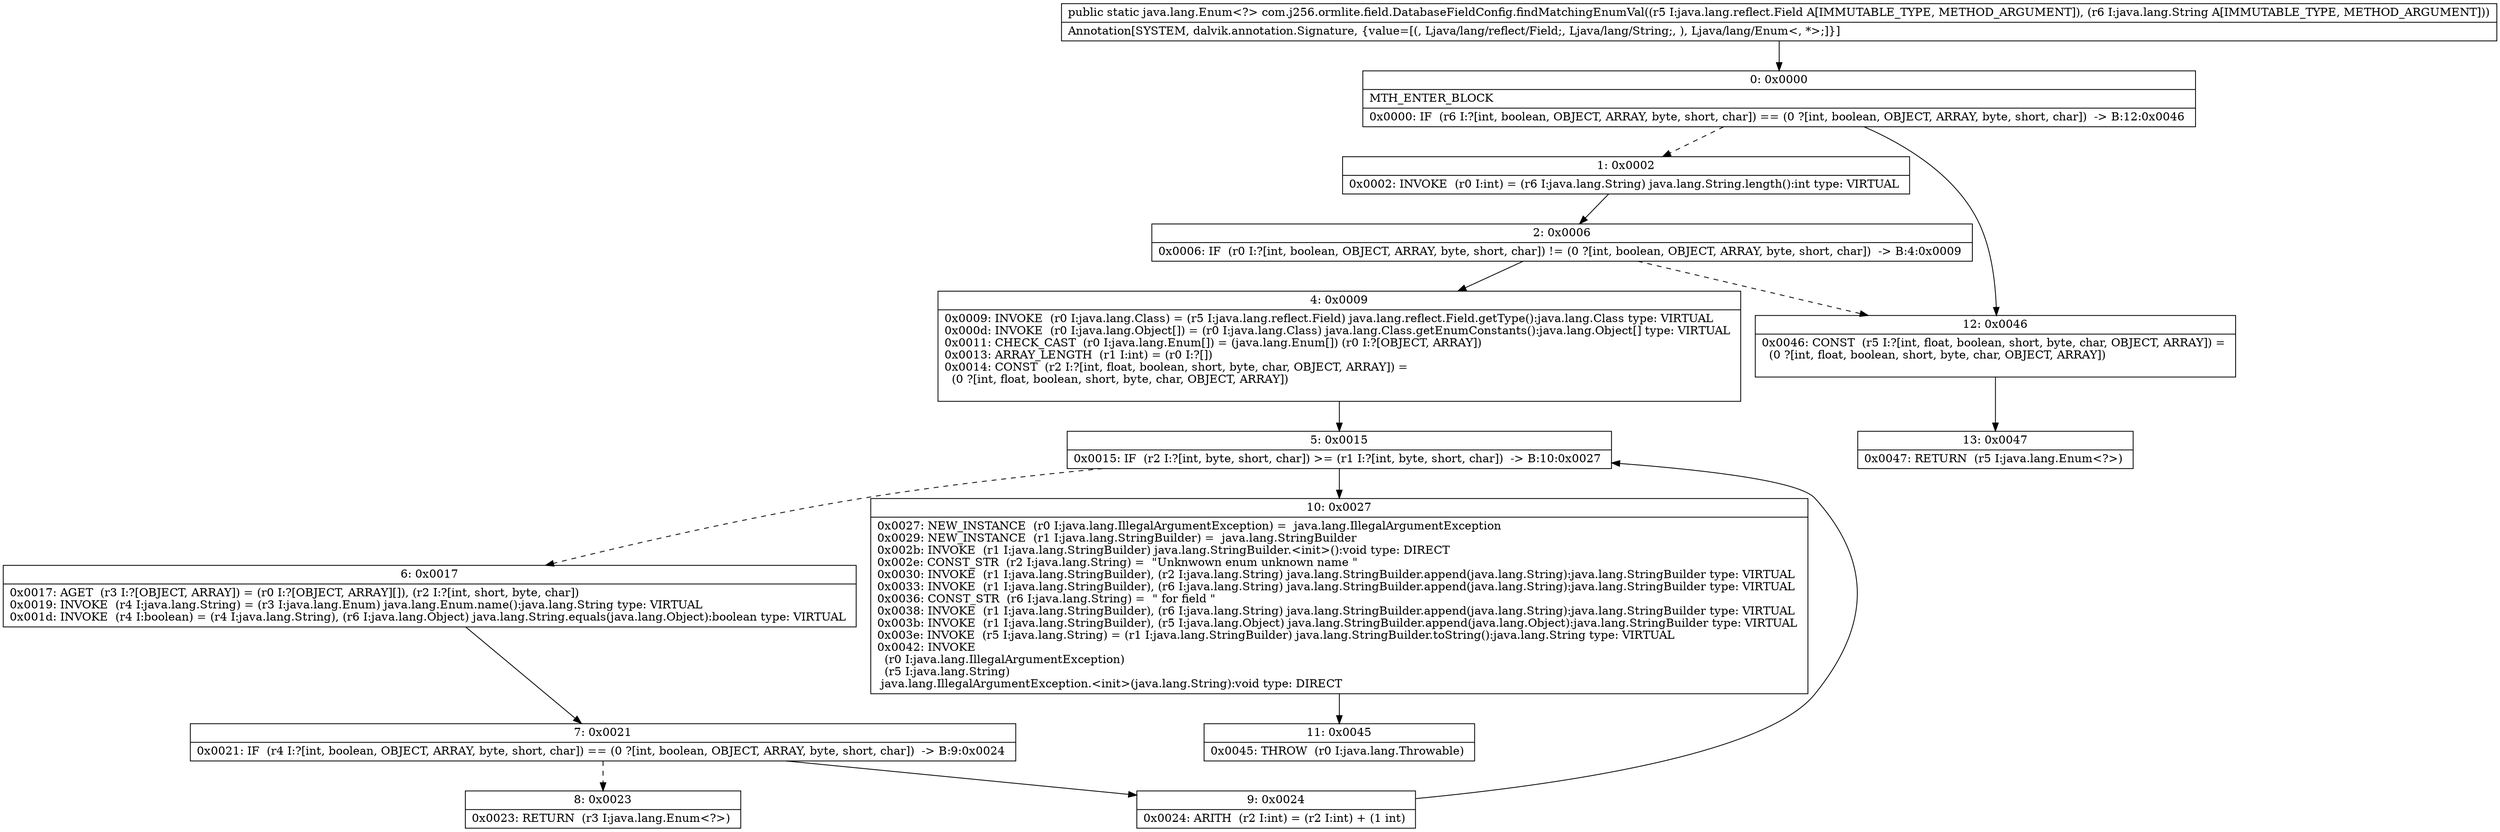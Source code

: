digraph "CFG forcom.j256.ormlite.field.DatabaseFieldConfig.findMatchingEnumVal(Ljava\/lang\/reflect\/Field;Ljava\/lang\/String;)Ljava\/lang\/Enum;" {
Node_0 [shape=record,label="{0\:\ 0x0000|MTH_ENTER_BLOCK\l|0x0000: IF  (r6 I:?[int, boolean, OBJECT, ARRAY, byte, short, char]) == (0 ?[int, boolean, OBJECT, ARRAY, byte, short, char])  \-\> B:12:0x0046 \l}"];
Node_1 [shape=record,label="{1\:\ 0x0002|0x0002: INVOKE  (r0 I:int) = (r6 I:java.lang.String) java.lang.String.length():int type: VIRTUAL \l}"];
Node_2 [shape=record,label="{2\:\ 0x0006|0x0006: IF  (r0 I:?[int, boolean, OBJECT, ARRAY, byte, short, char]) != (0 ?[int, boolean, OBJECT, ARRAY, byte, short, char])  \-\> B:4:0x0009 \l}"];
Node_4 [shape=record,label="{4\:\ 0x0009|0x0009: INVOKE  (r0 I:java.lang.Class) = (r5 I:java.lang.reflect.Field) java.lang.reflect.Field.getType():java.lang.Class type: VIRTUAL \l0x000d: INVOKE  (r0 I:java.lang.Object[]) = (r0 I:java.lang.Class) java.lang.Class.getEnumConstants():java.lang.Object[] type: VIRTUAL \l0x0011: CHECK_CAST  (r0 I:java.lang.Enum[]) = (java.lang.Enum[]) (r0 I:?[OBJECT, ARRAY]) \l0x0013: ARRAY_LENGTH  (r1 I:int) = (r0 I:?[]) \l0x0014: CONST  (r2 I:?[int, float, boolean, short, byte, char, OBJECT, ARRAY]) = \l  (0 ?[int, float, boolean, short, byte, char, OBJECT, ARRAY])\l \l}"];
Node_5 [shape=record,label="{5\:\ 0x0015|0x0015: IF  (r2 I:?[int, byte, short, char]) \>= (r1 I:?[int, byte, short, char])  \-\> B:10:0x0027 \l}"];
Node_6 [shape=record,label="{6\:\ 0x0017|0x0017: AGET  (r3 I:?[OBJECT, ARRAY]) = (r0 I:?[OBJECT, ARRAY][]), (r2 I:?[int, short, byte, char]) \l0x0019: INVOKE  (r4 I:java.lang.String) = (r3 I:java.lang.Enum) java.lang.Enum.name():java.lang.String type: VIRTUAL \l0x001d: INVOKE  (r4 I:boolean) = (r4 I:java.lang.String), (r6 I:java.lang.Object) java.lang.String.equals(java.lang.Object):boolean type: VIRTUAL \l}"];
Node_7 [shape=record,label="{7\:\ 0x0021|0x0021: IF  (r4 I:?[int, boolean, OBJECT, ARRAY, byte, short, char]) == (0 ?[int, boolean, OBJECT, ARRAY, byte, short, char])  \-\> B:9:0x0024 \l}"];
Node_8 [shape=record,label="{8\:\ 0x0023|0x0023: RETURN  (r3 I:java.lang.Enum\<?\>) \l}"];
Node_9 [shape=record,label="{9\:\ 0x0024|0x0024: ARITH  (r2 I:int) = (r2 I:int) + (1 int) \l}"];
Node_10 [shape=record,label="{10\:\ 0x0027|0x0027: NEW_INSTANCE  (r0 I:java.lang.IllegalArgumentException) =  java.lang.IllegalArgumentException \l0x0029: NEW_INSTANCE  (r1 I:java.lang.StringBuilder) =  java.lang.StringBuilder \l0x002b: INVOKE  (r1 I:java.lang.StringBuilder) java.lang.StringBuilder.\<init\>():void type: DIRECT \l0x002e: CONST_STR  (r2 I:java.lang.String) =  \"Unknwown enum unknown name \" \l0x0030: INVOKE  (r1 I:java.lang.StringBuilder), (r2 I:java.lang.String) java.lang.StringBuilder.append(java.lang.String):java.lang.StringBuilder type: VIRTUAL \l0x0033: INVOKE  (r1 I:java.lang.StringBuilder), (r6 I:java.lang.String) java.lang.StringBuilder.append(java.lang.String):java.lang.StringBuilder type: VIRTUAL \l0x0036: CONST_STR  (r6 I:java.lang.String) =  \" for field \" \l0x0038: INVOKE  (r1 I:java.lang.StringBuilder), (r6 I:java.lang.String) java.lang.StringBuilder.append(java.lang.String):java.lang.StringBuilder type: VIRTUAL \l0x003b: INVOKE  (r1 I:java.lang.StringBuilder), (r5 I:java.lang.Object) java.lang.StringBuilder.append(java.lang.Object):java.lang.StringBuilder type: VIRTUAL \l0x003e: INVOKE  (r5 I:java.lang.String) = (r1 I:java.lang.StringBuilder) java.lang.StringBuilder.toString():java.lang.String type: VIRTUAL \l0x0042: INVOKE  \l  (r0 I:java.lang.IllegalArgumentException)\l  (r5 I:java.lang.String)\l java.lang.IllegalArgumentException.\<init\>(java.lang.String):void type: DIRECT \l}"];
Node_11 [shape=record,label="{11\:\ 0x0045|0x0045: THROW  (r0 I:java.lang.Throwable) \l}"];
Node_12 [shape=record,label="{12\:\ 0x0046|0x0046: CONST  (r5 I:?[int, float, boolean, short, byte, char, OBJECT, ARRAY]) = \l  (0 ?[int, float, boolean, short, byte, char, OBJECT, ARRAY])\l \l}"];
Node_13 [shape=record,label="{13\:\ 0x0047|0x0047: RETURN  (r5 I:java.lang.Enum\<?\>) \l}"];
MethodNode[shape=record,label="{public static java.lang.Enum\<?\> com.j256.ormlite.field.DatabaseFieldConfig.findMatchingEnumVal((r5 I:java.lang.reflect.Field A[IMMUTABLE_TYPE, METHOD_ARGUMENT]), (r6 I:java.lang.String A[IMMUTABLE_TYPE, METHOD_ARGUMENT]))  | Annotation[SYSTEM, dalvik.annotation.Signature, \{value=[(, Ljava\/lang\/reflect\/Field;, Ljava\/lang\/String;, ), Ljava\/lang\/Enum\<, *\>;]\}]\l}"];
MethodNode -> Node_0;
Node_0 -> Node_1[style=dashed];
Node_0 -> Node_12;
Node_1 -> Node_2;
Node_2 -> Node_4;
Node_2 -> Node_12[style=dashed];
Node_4 -> Node_5;
Node_5 -> Node_6[style=dashed];
Node_5 -> Node_10;
Node_6 -> Node_7;
Node_7 -> Node_8[style=dashed];
Node_7 -> Node_9;
Node_9 -> Node_5;
Node_10 -> Node_11;
Node_12 -> Node_13;
}

